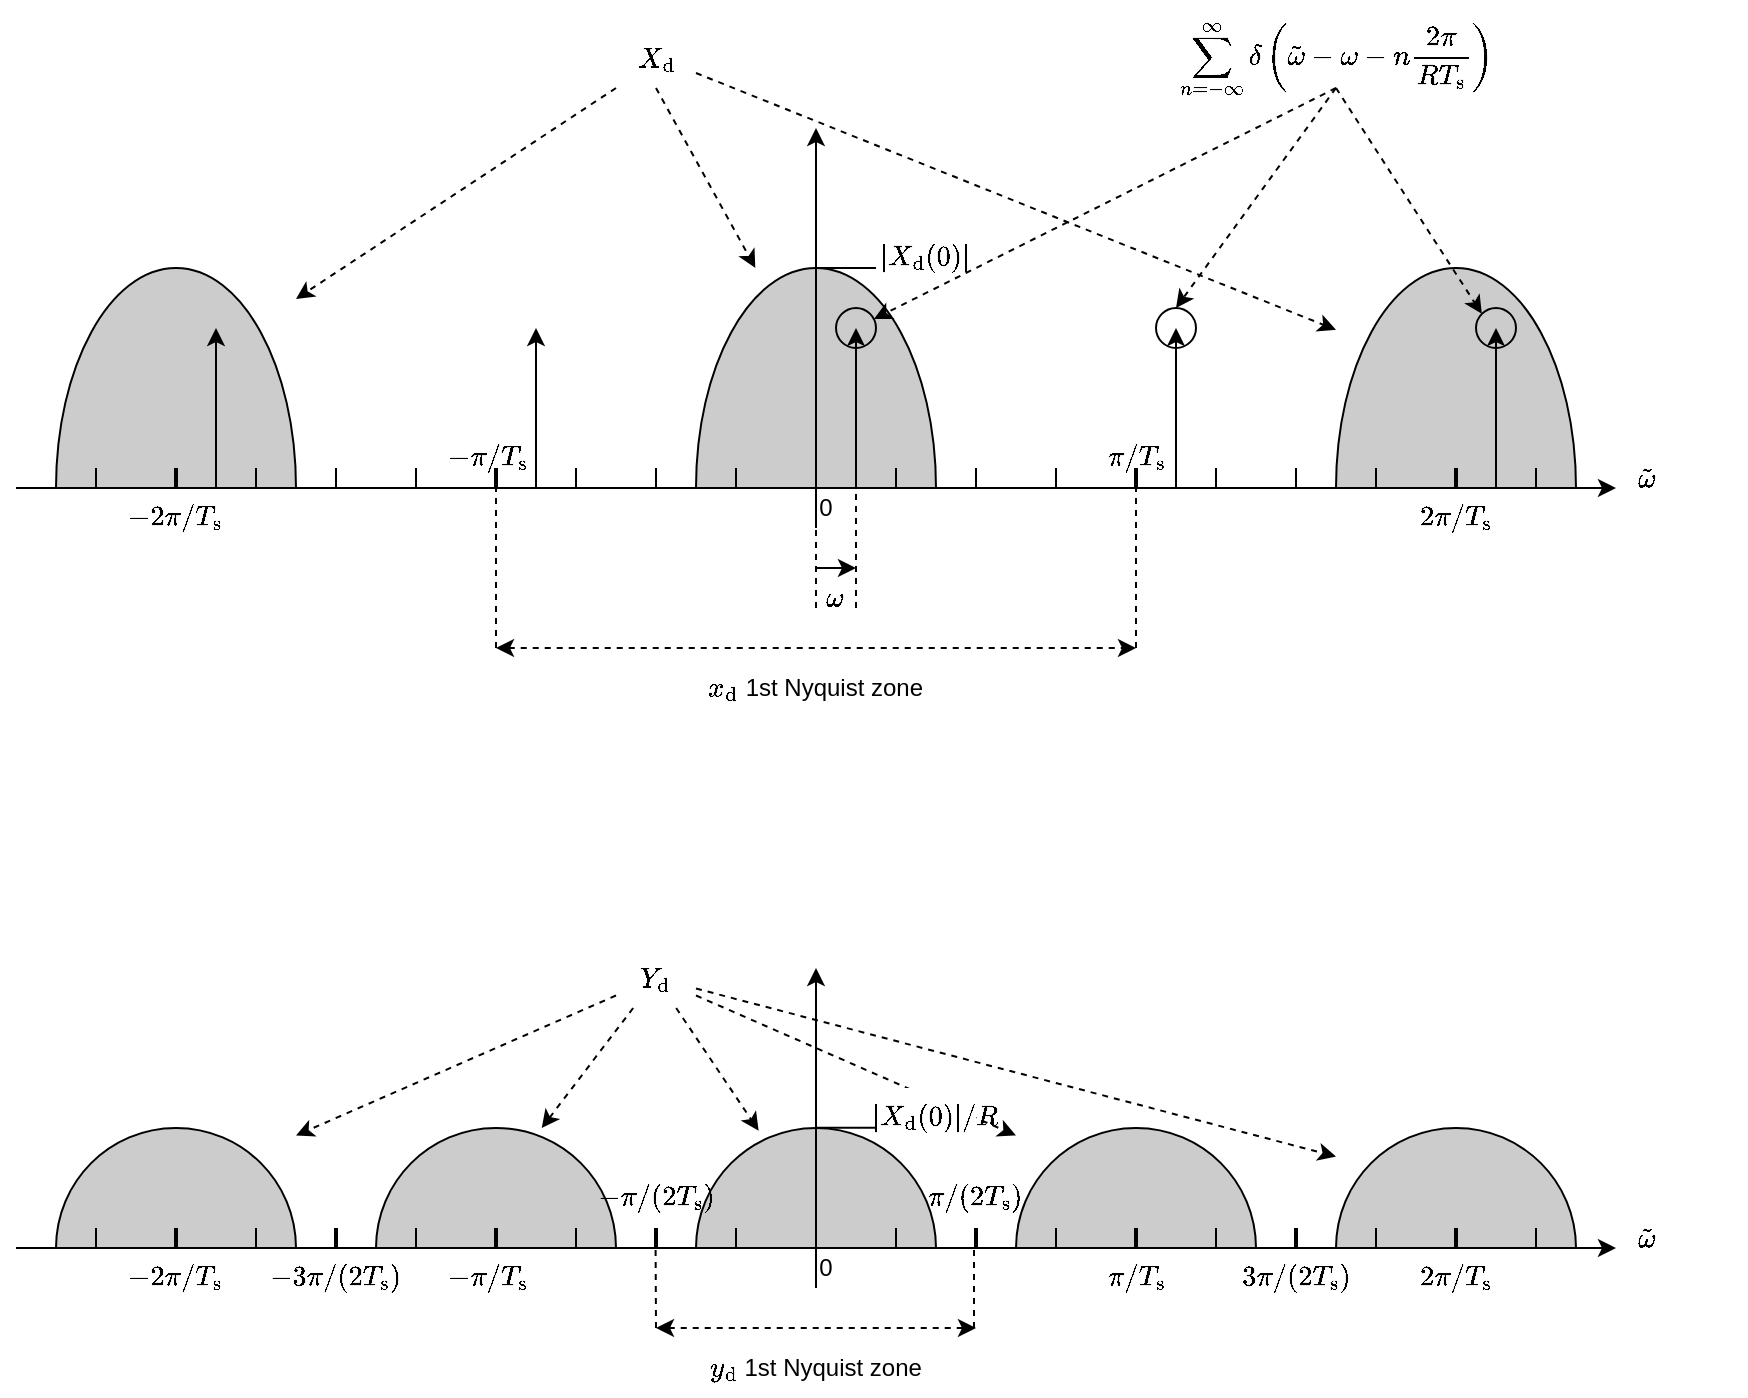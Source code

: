 <mxfile version="21.1.2" type="device">
  <diagram name="ページ1" id="tOJDjhoilTn83TgK_lsh">
    <mxGraphModel dx="837" dy="621" grid="1" gridSize="10" guides="1" tooltips="1" connect="1" arrows="1" fold="1" page="1" pageScale="1" pageWidth="1169" pageHeight="827" math="1" shadow="0">
      <root>
        <mxCell id="0" />
        <mxCell id="1" parent="0" />
        <mxCell id="6Ajl2OQ8VZDq9jOoMLi9-55" value="" style="verticalLabelPosition=bottom;verticalAlign=top;html=1;shape=mxgraph.basic.half_circle;rotation=-180;fillColor=#CCCCCC;fillStyle=auto;gradientColor=none;" vertex="1" parent="1">
          <mxGeometry x="220" y="620" width="120" height="60" as="geometry" />
        </mxCell>
        <mxCell id="6Ajl2OQ8VZDq9jOoMLi9-54" value="" style="verticalLabelPosition=bottom;verticalAlign=top;html=1;shape=mxgraph.basic.half_circle;rotation=-180;fillColor=#CCCCCC;fillStyle=auto;gradientColor=none;" vertex="1" parent="1">
          <mxGeometry x="860" y="620" width="120" height="60" as="geometry" />
        </mxCell>
        <mxCell id="n-7C0_cSte5bx0V1YNL7-46" value="" style="verticalLabelPosition=bottom;verticalAlign=top;html=1;shape=mxgraph.basic.half_circle;rotation=-180;fillColor=#CCCCCC;fillStyle=auto;gradientColor=none;" parent="1" vertex="1">
          <mxGeometry x="540" y="190" width="120" height="110" as="geometry" />
        </mxCell>
        <mxCell id="n-7C0_cSte5bx0V1YNL7-47" value="" style="verticalLabelPosition=bottom;verticalAlign=top;html=1;shape=mxgraph.basic.half_circle;rotation=-180;fillColor=#CCCCCC;fillStyle=auto;gradientColor=none;" parent="1" vertex="1">
          <mxGeometry x="860" y="190" width="120" height="110" as="geometry" />
        </mxCell>
        <mxCell id="n-7C0_cSte5bx0V1YNL7-48" value="" style="verticalLabelPosition=bottom;verticalAlign=top;html=1;shape=mxgraph.basic.half_circle;rotation=-180;fillColor=#CCCCCC;fillStyle=auto;gradientColor=none;" parent="1" vertex="1">
          <mxGeometry x="220" y="190" width="120" height="110" as="geometry" />
        </mxCell>
        <mxCell id="n-7C0_cSte5bx0V1YNL7-1" value="" style="endArrow=classic;html=1;rounded=0;" parent="1" edge="1">
          <mxGeometry width="50" height="50" relative="1" as="geometry">
            <mxPoint x="200" y="300" as="sourcePoint" />
            <mxPoint x="1000" y="300" as="targetPoint" />
          </mxGeometry>
        </mxCell>
        <mxCell id="n-7C0_cSte5bx0V1YNL7-2" value="" style="endArrow=classic;html=1;rounded=0;exitX=0;exitY=1;exitDx=0;exitDy=0;" parent="1" source="n-7C0_cSte5bx0V1YNL7-24" edge="1">
          <mxGeometry width="50" height="50" relative="1" as="geometry">
            <mxPoint x="600" y="327" as="sourcePoint" />
            <mxPoint x="600" y="120" as="targetPoint" />
          </mxGeometry>
        </mxCell>
        <mxCell id="n-7C0_cSte5bx0V1YNL7-4" value="" style="endArrow=none;html=1;rounded=0;strokeWidth=2;" parent="1" edge="1">
          <mxGeometry width="50" height="50" relative="1" as="geometry">
            <mxPoint x="760" y="300" as="sourcePoint" />
            <mxPoint x="760" y="290" as="targetPoint" />
          </mxGeometry>
        </mxCell>
        <mxCell id="n-7C0_cSte5bx0V1YNL7-6" value="" style="endArrow=none;html=1;rounded=0;strokeWidth=2;" parent="1" edge="1">
          <mxGeometry width="50" height="50" relative="1" as="geometry">
            <mxPoint x="920" y="300" as="sourcePoint" />
            <mxPoint x="920" y="290" as="targetPoint" />
          </mxGeometry>
        </mxCell>
        <mxCell id="n-7C0_cSte5bx0V1YNL7-7" value="" style="endArrow=none;html=1;rounded=0;strokeWidth=2;" parent="1" edge="1">
          <mxGeometry width="50" height="50" relative="1" as="geometry">
            <mxPoint x="280" y="300" as="sourcePoint" />
            <mxPoint x="280" y="290" as="targetPoint" />
          </mxGeometry>
        </mxCell>
        <mxCell id="n-7C0_cSte5bx0V1YNL7-8" value="" style="endArrow=none;html=1;rounded=0;strokeWidth=2;" parent="1" edge="1">
          <mxGeometry width="50" height="50" relative="1" as="geometry">
            <mxPoint x="440" y="300" as="sourcePoint" />
            <mxPoint x="440" y="290" as="targetPoint" />
          </mxGeometry>
        </mxCell>
        <mxCell id="n-7C0_cSte5bx0V1YNL7-10" value="" style="endArrow=none;html=1;rounded=0;" parent="1" edge="1">
          <mxGeometry width="50" height="50" relative="1" as="geometry">
            <mxPoint x="840" y="300" as="sourcePoint" />
            <mxPoint x="840" y="290" as="targetPoint" />
          </mxGeometry>
        </mxCell>
        <mxCell id="n-7C0_cSte5bx0V1YNL7-11" value="" style="endArrow=none;html=1;rounded=0;" parent="1" edge="1">
          <mxGeometry width="50" height="50" relative="1" as="geometry">
            <mxPoint x="680" y="300" as="sourcePoint" />
            <mxPoint x="680" y="290" as="targetPoint" />
          </mxGeometry>
        </mxCell>
        <mxCell id="n-7C0_cSte5bx0V1YNL7-12" value="" style="endArrow=none;html=1;rounded=0;" parent="1" edge="1">
          <mxGeometry width="50" height="50" relative="1" as="geometry">
            <mxPoint x="360" y="300" as="sourcePoint" />
            <mxPoint x="360" y="290" as="targetPoint" />
          </mxGeometry>
        </mxCell>
        <mxCell id="n-7C0_cSte5bx0V1YNL7-13" value="" style="endArrow=none;html=1;rounded=0;" parent="1" edge="1">
          <mxGeometry width="50" height="50" relative="1" as="geometry">
            <mxPoint x="520" y="300" as="sourcePoint" />
            <mxPoint x="520" y="290" as="targetPoint" />
          </mxGeometry>
        </mxCell>
        <mxCell id="n-7C0_cSte5bx0V1YNL7-14" value="" style="endArrow=none;html=1;rounded=0;" parent="1" edge="1">
          <mxGeometry width="50" height="50" relative="1" as="geometry">
            <mxPoint x="800" y="300" as="sourcePoint" />
            <mxPoint x="800" y="290" as="targetPoint" />
          </mxGeometry>
        </mxCell>
        <mxCell id="n-7C0_cSte5bx0V1YNL7-15" value="" style="endArrow=none;html=1;rounded=0;" parent="1" edge="1">
          <mxGeometry width="50" height="50" relative="1" as="geometry">
            <mxPoint x="960" y="300" as="sourcePoint" />
            <mxPoint x="960" y="290" as="targetPoint" />
          </mxGeometry>
        </mxCell>
        <mxCell id="n-7C0_cSte5bx0V1YNL7-16" value="" style="endArrow=none;html=1;rounded=0;" parent="1" edge="1">
          <mxGeometry width="50" height="50" relative="1" as="geometry">
            <mxPoint x="320" y="300" as="sourcePoint" />
            <mxPoint x="320" y="290" as="targetPoint" />
          </mxGeometry>
        </mxCell>
        <mxCell id="n-7C0_cSte5bx0V1YNL7-17" value="" style="endArrow=none;html=1;rounded=0;" parent="1" edge="1">
          <mxGeometry width="50" height="50" relative="1" as="geometry">
            <mxPoint x="480" y="300" as="sourcePoint" />
            <mxPoint x="480" y="290" as="targetPoint" />
          </mxGeometry>
        </mxCell>
        <mxCell id="n-7C0_cSte5bx0V1YNL7-18" value="" style="endArrow=none;html=1;rounded=0;" parent="1" edge="1">
          <mxGeometry width="50" height="50" relative="1" as="geometry">
            <mxPoint x="880" y="300" as="sourcePoint" />
            <mxPoint x="880" y="290" as="targetPoint" />
          </mxGeometry>
        </mxCell>
        <mxCell id="n-7C0_cSte5bx0V1YNL7-19" value="" style="endArrow=none;html=1;rounded=0;" parent="1" edge="1">
          <mxGeometry width="50" height="50" relative="1" as="geometry">
            <mxPoint x="720" y="300" as="sourcePoint" />
            <mxPoint x="720" y="290" as="targetPoint" />
          </mxGeometry>
        </mxCell>
        <mxCell id="n-7C0_cSte5bx0V1YNL7-20" value="" style="endArrow=none;html=1;rounded=0;" parent="1" edge="1">
          <mxGeometry width="50" height="50" relative="1" as="geometry">
            <mxPoint x="400" y="300" as="sourcePoint" />
            <mxPoint x="400" y="290" as="targetPoint" />
          </mxGeometry>
        </mxCell>
        <mxCell id="n-7C0_cSte5bx0V1YNL7-21" value="" style="endArrow=none;html=1;rounded=0;" parent="1" edge="1">
          <mxGeometry width="50" height="50" relative="1" as="geometry">
            <mxPoint x="560" y="300" as="sourcePoint" />
            <mxPoint x="560" y="290" as="targetPoint" />
          </mxGeometry>
        </mxCell>
        <mxCell id="n-7C0_cSte5bx0V1YNL7-22" value="" style="endArrow=none;html=1;rounded=0;" parent="1" edge="1">
          <mxGeometry width="50" height="50" relative="1" as="geometry">
            <mxPoint x="640" y="300" as="sourcePoint" />
            <mxPoint x="640" y="290" as="targetPoint" />
          </mxGeometry>
        </mxCell>
        <mxCell id="n-7C0_cSte5bx0V1YNL7-23" value="" style="endArrow=none;html=1;rounded=0;" parent="1" edge="1">
          <mxGeometry width="50" height="50" relative="1" as="geometry">
            <mxPoint x="240" y="300" as="sourcePoint" />
            <mxPoint x="240" y="290" as="targetPoint" />
          </mxGeometry>
        </mxCell>
        <mxCell id="n-7C0_cSte5bx0V1YNL7-24" value="0" style="text;html=1;strokeColor=none;fillColor=none;align=center;verticalAlign=middle;whiteSpace=wrap;rounded=0;" parent="1" vertex="1">
          <mxGeometry x="600" y="300" width="10" height="20" as="geometry" />
        </mxCell>
        <mxCell id="n-7C0_cSte5bx0V1YNL7-26" value="$$\tilde{\omega}$$" style="text;html=1;strokeColor=none;fillColor=none;align=center;verticalAlign=middle;whiteSpace=wrap;rounded=0;" parent="1" vertex="1">
          <mxGeometry x="1000" y="280" width="30" height="30" as="geometry" />
        </mxCell>
        <mxCell id="n-7C0_cSte5bx0V1YNL7-27" value="$$\pi/T_\text{s}$$" style="text;html=1;strokeColor=none;fillColor=none;align=center;verticalAlign=middle;whiteSpace=wrap;rounded=0;" parent="1" vertex="1">
          <mxGeometry x="730" y="270" width="60" height="30" as="geometry" />
        </mxCell>
        <mxCell id="n-7C0_cSte5bx0V1YNL7-28" value="$$-\pi/T_\text{s}$$" style="text;html=1;strokeColor=none;fillColor=none;align=center;verticalAlign=middle;whiteSpace=wrap;rounded=0;" parent="1" vertex="1">
          <mxGeometry x="406" y="270" width="60" height="30" as="geometry" />
        </mxCell>
        <mxCell id="n-7C0_cSte5bx0V1YNL7-29" value="$$-2\pi/T_\text{s}$$" style="text;html=1;strokeColor=none;fillColor=none;align=center;verticalAlign=middle;whiteSpace=wrap;rounded=0;" parent="1" vertex="1">
          <mxGeometry x="250" y="300" width="60" height="30" as="geometry" />
        </mxCell>
        <mxCell id="n-7C0_cSte5bx0V1YNL7-31" value="$$2\pi/T_\text{s}$$" style="text;html=1;strokeColor=none;fillColor=none;align=center;verticalAlign=middle;whiteSpace=wrap;rounded=0;" parent="1" vertex="1">
          <mxGeometry x="890" y="300" width="60" height="30" as="geometry" />
        </mxCell>
        <mxCell id="n-7C0_cSte5bx0V1YNL7-32" value="" style="endArrow=classic;html=1;rounded=0;" parent="1" edge="1">
          <mxGeometry width="50" height="50" relative="1" as="geometry">
            <mxPoint x="620" y="300" as="sourcePoint" />
            <mxPoint x="620" y="220" as="targetPoint" />
          </mxGeometry>
        </mxCell>
        <mxCell id="n-7C0_cSte5bx0V1YNL7-34" value="" style="endArrow=classic;html=1;rounded=0;" parent="1" edge="1">
          <mxGeometry width="50" height="50" relative="1" as="geometry">
            <mxPoint x="780" y="300" as="sourcePoint" />
            <mxPoint x="780" y="220" as="targetPoint" />
          </mxGeometry>
        </mxCell>
        <mxCell id="n-7C0_cSte5bx0V1YNL7-35" value="" style="endArrow=classic;html=1;rounded=0;" parent="1" edge="1">
          <mxGeometry width="50" height="50" relative="1" as="geometry">
            <mxPoint x="940" y="300" as="sourcePoint" />
            <mxPoint x="940" y="220" as="targetPoint" />
          </mxGeometry>
        </mxCell>
        <mxCell id="n-7C0_cSte5bx0V1YNL7-37" value="" style="endArrow=classic;html=1;rounded=0;" parent="1" edge="1">
          <mxGeometry width="50" height="50" relative="1" as="geometry">
            <mxPoint x="300" y="300" as="sourcePoint" />
            <mxPoint x="300" y="220" as="targetPoint" />
          </mxGeometry>
        </mxCell>
        <mxCell id="n-7C0_cSte5bx0V1YNL7-38" value="" style="endArrow=classic;html=1;rounded=0;" parent="1" edge="1">
          <mxGeometry width="50" height="50" relative="1" as="geometry">
            <mxPoint x="460" y="300" as="sourcePoint" />
            <mxPoint x="460" y="220" as="targetPoint" />
          </mxGeometry>
        </mxCell>
        <mxCell id="n-7C0_cSte5bx0V1YNL7-39" value="" style="endArrow=none;html=1;rounded=0;dashed=1;" parent="1" edge="1">
          <mxGeometry width="50" height="50" relative="1" as="geometry">
            <mxPoint x="620" y="360" as="sourcePoint" />
            <mxPoint x="620" y="300" as="targetPoint" />
          </mxGeometry>
        </mxCell>
        <mxCell id="n-7C0_cSte5bx0V1YNL7-40" value="" style="endArrow=none;html=1;rounded=0;dashed=1;entryX=0;entryY=1;entryDx=0;entryDy=0;" parent="1" target="n-7C0_cSte5bx0V1YNL7-24" edge="1">
          <mxGeometry width="50" height="50" relative="1" as="geometry">
            <mxPoint x="600" y="360" as="sourcePoint" />
            <mxPoint x="600" y="330" as="targetPoint" />
          </mxGeometry>
        </mxCell>
        <mxCell id="n-7C0_cSte5bx0V1YNL7-41" value="" style="endArrow=classic;html=1;rounded=0;" parent="1" edge="1">
          <mxGeometry width="50" height="50" relative="1" as="geometry">
            <mxPoint x="600" y="340" as="sourcePoint" />
            <mxPoint x="620" y="340" as="targetPoint" />
          </mxGeometry>
        </mxCell>
        <mxCell id="n-7C0_cSte5bx0V1YNL7-42" value="$$\omega$$" style="text;html=1;strokeColor=none;fillColor=none;align=center;verticalAlign=middle;whiteSpace=wrap;rounded=0;" parent="1" vertex="1">
          <mxGeometry x="594" y="340" width="30" height="30" as="geometry" />
        </mxCell>
        <mxCell id="n-7C0_cSte5bx0V1YNL7-49" value="$$X_\text{d}$$" style="text;html=1;strokeColor=none;fillColor=none;align=center;verticalAlign=middle;whiteSpace=wrap;rounded=0;" parent="1" vertex="1">
          <mxGeometry x="500" y="70" width="40" height="30" as="geometry" />
        </mxCell>
        <mxCell id="n-7C0_cSte5bx0V1YNL7-50" value="" style="endArrow=classic;html=1;rounded=0;exitX=0.5;exitY=1;exitDx=0;exitDy=0;dashed=1;" parent="1" source="n-7C0_cSte5bx0V1YNL7-49" target="n-7C0_cSte5bx0V1YNL7-46" edge="1">
          <mxGeometry width="50" height="50" relative="1" as="geometry">
            <mxPoint x="610" y="330" as="sourcePoint" />
            <mxPoint x="610" y="130" as="targetPoint" />
          </mxGeometry>
        </mxCell>
        <mxCell id="n-7C0_cSte5bx0V1YNL7-52" value="" style="endArrow=classic;html=1;rounded=0;exitX=0;exitY=1;exitDx=0;exitDy=0;dashed=1;" parent="1" source="n-7C0_cSte5bx0V1YNL7-49" target="n-7C0_cSte5bx0V1YNL7-48" edge="1">
          <mxGeometry width="50" height="50" relative="1" as="geometry">
            <mxPoint x="530" y="110" as="sourcePoint" />
            <mxPoint x="330" y="160" as="targetPoint" />
          </mxGeometry>
        </mxCell>
        <mxCell id="n-7C0_cSte5bx0V1YNL7-53" value="" style="endArrow=classic;html=1;rounded=0;exitX=1;exitY=0.75;exitDx=0;exitDy=0;dashed=1;" parent="1" source="n-7C0_cSte5bx0V1YNL7-49" target="n-7C0_cSte5bx0V1YNL7-47" edge="1">
          <mxGeometry width="50" height="50" relative="1" as="geometry">
            <mxPoint x="530" y="110" as="sourcePoint" />
            <mxPoint x="860" y="170" as="targetPoint" />
          </mxGeometry>
        </mxCell>
        <mxCell id="n-7C0_cSte5bx0V1YNL7-58" value="$$\sum_{n=-\infty}^\infty\delta\left(\tilde{\omega}-\omega-n\frac{2\pi}{RT_\text{s}}\right)$$" style="text;html=1;strokeColor=none;fillColor=none;align=center;verticalAlign=middle;whiteSpace=wrap;rounded=0;" parent="1" vertex="1">
          <mxGeometry x="760" y="70" width="200" height="30" as="geometry" />
        </mxCell>
        <mxCell id="n-7C0_cSte5bx0V1YNL7-59" value="" style="endArrow=classic;html=1;rounded=0;dashed=1;entryX=0.5;entryY=0;entryDx=0;entryDy=0;exitX=0.5;exitY=1;exitDx=0;exitDy=0;" parent="1" source="n-7C0_cSte5bx0V1YNL7-58" target="n-7C0_cSte5bx0V1YNL7-60" edge="1">
          <mxGeometry width="50" height="50" relative="1" as="geometry">
            <mxPoint x="550" y="102" as="sourcePoint" />
            <mxPoint x="780" y="210" as="targetPoint" />
          </mxGeometry>
        </mxCell>
        <mxCell id="n-7C0_cSte5bx0V1YNL7-60" value="" style="ellipse;whiteSpace=wrap;html=1;aspect=fixed;fillColor=none;" parent="1" vertex="1">
          <mxGeometry x="770" y="210" width="20" height="20" as="geometry" />
        </mxCell>
        <mxCell id="n-7C0_cSte5bx0V1YNL7-61" value="" style="ellipse;whiteSpace=wrap;html=1;aspect=fixed;fillColor=none;" parent="1" vertex="1">
          <mxGeometry x="610" y="210" width="20" height="20" as="geometry" />
        </mxCell>
        <mxCell id="n-7C0_cSte5bx0V1YNL7-62" value="" style="endArrow=classic;html=1;rounded=0;dashed=1;exitX=0.5;exitY=1;exitDx=0;exitDy=0;" parent="1" source="n-7C0_cSte5bx0V1YNL7-58" target="n-7C0_cSte5bx0V1YNL7-61" edge="1">
          <mxGeometry width="50" height="50" relative="1" as="geometry">
            <mxPoint x="860" y="110" as="sourcePoint" />
            <mxPoint x="790" y="220" as="targetPoint" />
          </mxGeometry>
        </mxCell>
        <mxCell id="3rELTAIFzH0GlmF9YsQt-1" value="" style="endArrow=none;html=1;rounded=0;dashed=1;" parent="1" edge="1">
          <mxGeometry width="50" height="50" relative="1" as="geometry">
            <mxPoint x="760" y="380" as="sourcePoint" />
            <mxPoint x="760" y="300" as="targetPoint" />
          </mxGeometry>
        </mxCell>
        <mxCell id="3rELTAIFzH0GlmF9YsQt-2" value="" style="endArrow=none;html=1;rounded=0;dashed=1;" parent="1" edge="1">
          <mxGeometry width="50" height="50" relative="1" as="geometry">
            <mxPoint x="440" y="380" as="sourcePoint" />
            <mxPoint x="440" y="300" as="targetPoint" />
          </mxGeometry>
        </mxCell>
        <mxCell id="3rELTAIFzH0GlmF9YsQt-3" value="" style="endArrow=classic;html=1;rounded=0;startArrow=classic;startFill=1;dashed=1;" parent="1" edge="1">
          <mxGeometry width="50" height="50" relative="1" as="geometry">
            <mxPoint x="440" y="380" as="sourcePoint" />
            <mxPoint x="760" y="380" as="targetPoint" />
          </mxGeometry>
        </mxCell>
        <mxCell id="3rELTAIFzH0GlmF9YsQt-4" value="\(x_\text{d}\) 1st Nyquist zone" style="text;html=1;strokeColor=none;fillColor=none;align=center;verticalAlign=middle;whiteSpace=wrap;rounded=0;" parent="1" vertex="1">
          <mxGeometry x="530" y="390" width="140" height="19" as="geometry" />
        </mxCell>
        <mxCell id="ySz8lDOb1MTqAK4fywU5-1" value="" style="ellipse;whiteSpace=wrap;html=1;aspect=fixed;fillColor=none;" parent="1" vertex="1">
          <mxGeometry x="930" y="210" width="20" height="20" as="geometry" />
        </mxCell>
        <mxCell id="ySz8lDOb1MTqAK4fywU5-2" value="" style="endArrow=classic;html=1;rounded=0;dashed=1;entryX=0;entryY=0;entryDx=0;entryDy=0;exitX=0.5;exitY=1;exitDx=0;exitDy=0;" parent="1" source="n-7C0_cSte5bx0V1YNL7-58" target="ySz8lDOb1MTqAK4fywU5-1" edge="1">
          <mxGeometry width="50" height="50" relative="1" as="geometry">
            <mxPoint x="870" y="110" as="sourcePoint" />
            <mxPoint x="790" y="220" as="targetPoint" />
          </mxGeometry>
        </mxCell>
        <mxCell id="6Ajl2OQ8VZDq9jOoMLi9-1" value="" style="verticalLabelPosition=bottom;verticalAlign=top;html=1;shape=mxgraph.basic.half_circle;rotation=-180;fillColor=#CCCCCC;fillStyle=auto;gradientColor=none;" vertex="1" parent="1">
          <mxGeometry x="540" y="620" width="120" height="60" as="geometry" />
        </mxCell>
        <mxCell id="6Ajl2OQ8VZDq9jOoMLi9-2" value="" style="verticalLabelPosition=bottom;verticalAlign=top;html=1;shape=mxgraph.basic.half_circle;rotation=-180;fillColor=#CCCCCC;fillStyle=auto;gradientColor=none;" vertex="1" parent="1">
          <mxGeometry x="700" y="620" width="120" height="60" as="geometry" />
        </mxCell>
        <mxCell id="6Ajl2OQ8VZDq9jOoMLi9-3" value="" style="verticalLabelPosition=bottom;verticalAlign=top;html=1;shape=mxgraph.basic.half_circle;rotation=-180;fillColor=#CCCCCC;fillStyle=auto;gradientColor=none;" vertex="1" parent="1">
          <mxGeometry x="380" y="620" width="120" height="60" as="geometry" />
        </mxCell>
        <mxCell id="6Ajl2OQ8VZDq9jOoMLi9-4" value="" style="endArrow=classic;html=1;rounded=0;" edge="1" parent="1">
          <mxGeometry width="50" height="50" relative="1" as="geometry">
            <mxPoint x="200" y="680" as="sourcePoint" />
            <mxPoint x="1000" y="680" as="targetPoint" />
          </mxGeometry>
        </mxCell>
        <mxCell id="6Ajl2OQ8VZDq9jOoMLi9-5" value="" style="endArrow=classic;html=1;rounded=0;exitX=0;exitY=1;exitDx=0;exitDy=0;" edge="1" parent="1" source="6Ajl2OQ8VZDq9jOoMLi9-24">
          <mxGeometry width="50" height="50" relative="1" as="geometry">
            <mxPoint x="600" y="707" as="sourcePoint" />
            <mxPoint x="600" y="540" as="targetPoint" />
          </mxGeometry>
        </mxCell>
        <mxCell id="6Ajl2OQ8VZDq9jOoMLi9-6" value="" style="endArrow=none;html=1;rounded=0;strokeWidth=2;" edge="1" parent="1">
          <mxGeometry width="50" height="50" relative="1" as="geometry">
            <mxPoint x="760" y="680" as="sourcePoint" />
            <mxPoint x="760" y="670" as="targetPoint" />
          </mxGeometry>
        </mxCell>
        <mxCell id="6Ajl2OQ8VZDq9jOoMLi9-7" value="" style="endArrow=none;html=1;rounded=0;strokeWidth=2;" edge="1" parent="1">
          <mxGeometry width="50" height="50" relative="1" as="geometry">
            <mxPoint x="920" y="680" as="sourcePoint" />
            <mxPoint x="920" y="670" as="targetPoint" />
          </mxGeometry>
        </mxCell>
        <mxCell id="6Ajl2OQ8VZDq9jOoMLi9-8" value="" style="endArrow=none;html=1;rounded=0;strokeWidth=2;" edge="1" parent="1">
          <mxGeometry width="50" height="50" relative="1" as="geometry">
            <mxPoint x="280" y="680" as="sourcePoint" />
            <mxPoint x="280" y="670" as="targetPoint" />
          </mxGeometry>
        </mxCell>
        <mxCell id="6Ajl2OQ8VZDq9jOoMLi9-9" value="" style="endArrow=none;html=1;rounded=0;strokeWidth=2;" edge="1" parent="1">
          <mxGeometry width="50" height="50" relative="1" as="geometry">
            <mxPoint x="440" y="680" as="sourcePoint" />
            <mxPoint x="440" y="670" as="targetPoint" />
          </mxGeometry>
        </mxCell>
        <mxCell id="6Ajl2OQ8VZDq9jOoMLi9-10" value="" style="endArrow=none;html=1;rounded=0;strokeWidth=2;" edge="1" parent="1">
          <mxGeometry width="50" height="50" relative="1" as="geometry">
            <mxPoint x="840" y="680" as="sourcePoint" />
            <mxPoint x="840" y="670" as="targetPoint" />
          </mxGeometry>
        </mxCell>
        <mxCell id="6Ajl2OQ8VZDq9jOoMLi9-11" value="" style="endArrow=none;html=1;rounded=0;strokeWidth=2;" edge="1" parent="1">
          <mxGeometry width="50" height="50" relative="1" as="geometry">
            <mxPoint x="680" y="680" as="sourcePoint" />
            <mxPoint x="680" y="670" as="targetPoint" />
          </mxGeometry>
        </mxCell>
        <mxCell id="6Ajl2OQ8VZDq9jOoMLi9-12" value="" style="endArrow=none;html=1;rounded=0;strokeWidth=2;" edge="1" parent="1">
          <mxGeometry width="50" height="50" relative="1" as="geometry">
            <mxPoint x="360" y="680" as="sourcePoint" />
            <mxPoint x="360" y="670" as="targetPoint" />
          </mxGeometry>
        </mxCell>
        <mxCell id="6Ajl2OQ8VZDq9jOoMLi9-13" value="" style="endArrow=none;html=1;rounded=0;strokeWidth=2;" edge="1" parent="1">
          <mxGeometry width="50" height="50" relative="1" as="geometry">
            <mxPoint x="520" y="680" as="sourcePoint" />
            <mxPoint x="520" y="670" as="targetPoint" />
          </mxGeometry>
        </mxCell>
        <mxCell id="6Ajl2OQ8VZDq9jOoMLi9-14" value="" style="endArrow=none;html=1;rounded=0;" edge="1" parent="1">
          <mxGeometry width="50" height="50" relative="1" as="geometry">
            <mxPoint x="800" y="680" as="sourcePoint" />
            <mxPoint x="800" y="670" as="targetPoint" />
          </mxGeometry>
        </mxCell>
        <mxCell id="6Ajl2OQ8VZDq9jOoMLi9-15" value="" style="endArrow=none;html=1;rounded=0;" edge="1" parent="1">
          <mxGeometry width="50" height="50" relative="1" as="geometry">
            <mxPoint x="960" y="680" as="sourcePoint" />
            <mxPoint x="960" y="670" as="targetPoint" />
          </mxGeometry>
        </mxCell>
        <mxCell id="6Ajl2OQ8VZDq9jOoMLi9-16" value="" style="endArrow=none;html=1;rounded=0;" edge="1" parent="1">
          <mxGeometry width="50" height="50" relative="1" as="geometry">
            <mxPoint x="320" y="680" as="sourcePoint" />
            <mxPoint x="320" y="670" as="targetPoint" />
          </mxGeometry>
        </mxCell>
        <mxCell id="6Ajl2OQ8VZDq9jOoMLi9-17" value="" style="endArrow=none;html=1;rounded=0;" edge="1" parent="1">
          <mxGeometry width="50" height="50" relative="1" as="geometry">
            <mxPoint x="480" y="680" as="sourcePoint" />
            <mxPoint x="480" y="670" as="targetPoint" />
          </mxGeometry>
        </mxCell>
        <mxCell id="6Ajl2OQ8VZDq9jOoMLi9-18" value="" style="endArrow=none;html=1;rounded=0;" edge="1" parent="1">
          <mxGeometry width="50" height="50" relative="1" as="geometry">
            <mxPoint x="880" y="680" as="sourcePoint" />
            <mxPoint x="880" y="670" as="targetPoint" />
          </mxGeometry>
        </mxCell>
        <mxCell id="6Ajl2OQ8VZDq9jOoMLi9-19" value="" style="endArrow=none;html=1;rounded=0;" edge="1" parent="1">
          <mxGeometry width="50" height="50" relative="1" as="geometry">
            <mxPoint x="720" y="680" as="sourcePoint" />
            <mxPoint x="720" y="670" as="targetPoint" />
          </mxGeometry>
        </mxCell>
        <mxCell id="6Ajl2OQ8VZDq9jOoMLi9-20" value="" style="endArrow=none;html=1;rounded=0;" edge="1" parent="1">
          <mxGeometry width="50" height="50" relative="1" as="geometry">
            <mxPoint x="400" y="680" as="sourcePoint" />
            <mxPoint x="400" y="670" as="targetPoint" />
          </mxGeometry>
        </mxCell>
        <mxCell id="6Ajl2OQ8VZDq9jOoMLi9-21" value="" style="endArrow=none;html=1;rounded=0;" edge="1" parent="1">
          <mxGeometry width="50" height="50" relative="1" as="geometry">
            <mxPoint x="560" y="680" as="sourcePoint" />
            <mxPoint x="560" y="670" as="targetPoint" />
          </mxGeometry>
        </mxCell>
        <mxCell id="6Ajl2OQ8VZDq9jOoMLi9-22" value="" style="endArrow=none;html=1;rounded=0;" edge="1" parent="1">
          <mxGeometry width="50" height="50" relative="1" as="geometry">
            <mxPoint x="640" y="680" as="sourcePoint" />
            <mxPoint x="640" y="670" as="targetPoint" />
          </mxGeometry>
        </mxCell>
        <mxCell id="6Ajl2OQ8VZDq9jOoMLi9-23" value="" style="endArrow=none;html=1;rounded=0;" edge="1" parent="1">
          <mxGeometry width="50" height="50" relative="1" as="geometry">
            <mxPoint x="240" y="680" as="sourcePoint" />
            <mxPoint x="240" y="670" as="targetPoint" />
          </mxGeometry>
        </mxCell>
        <mxCell id="6Ajl2OQ8VZDq9jOoMLi9-24" value="0" style="text;html=1;strokeColor=none;fillColor=none;align=center;verticalAlign=middle;whiteSpace=wrap;rounded=0;" vertex="1" parent="1">
          <mxGeometry x="600" y="680" width="10" height="20" as="geometry" />
        </mxCell>
        <mxCell id="6Ajl2OQ8VZDq9jOoMLi9-25" value="$$\tilde{\omega}$$" style="text;html=1;strokeColor=none;fillColor=none;align=center;verticalAlign=middle;whiteSpace=wrap;rounded=0;" vertex="1" parent="1">
          <mxGeometry x="1000" y="660" width="30" height="30" as="geometry" />
        </mxCell>
        <mxCell id="6Ajl2OQ8VZDq9jOoMLi9-26" value="$$\pi/T_\text{s}$$" style="text;html=1;strokeColor=none;fillColor=none;align=center;verticalAlign=middle;whiteSpace=wrap;rounded=0;" vertex="1" parent="1">
          <mxGeometry x="730" y="680" width="60" height="30" as="geometry" />
        </mxCell>
        <mxCell id="6Ajl2OQ8VZDq9jOoMLi9-27" value="$$-\pi/T_\text{s}$$" style="text;html=1;strokeColor=none;fillColor=none;align=center;verticalAlign=middle;whiteSpace=wrap;rounded=0;" vertex="1" parent="1">
          <mxGeometry x="406" y="680" width="60" height="30" as="geometry" />
        </mxCell>
        <mxCell id="6Ajl2OQ8VZDq9jOoMLi9-28" value="$$-2\pi/T_\text{s}$$" style="text;html=1;strokeColor=none;fillColor=none;align=center;verticalAlign=middle;whiteSpace=wrap;rounded=0;" vertex="1" parent="1">
          <mxGeometry x="250" y="680" width="60" height="30" as="geometry" />
        </mxCell>
        <mxCell id="6Ajl2OQ8VZDq9jOoMLi9-29" value="$$2\pi/T_\text{s}$$" style="text;html=1;strokeColor=none;fillColor=none;align=center;verticalAlign=middle;whiteSpace=wrap;rounded=0;" vertex="1" parent="1">
          <mxGeometry x="890" y="680" width="60" height="30" as="geometry" />
        </mxCell>
        <mxCell id="6Ajl2OQ8VZDq9jOoMLi9-56" value="$$\pi/(2T_\text{s})$$" style="text;html=1;strokeColor=none;fillColor=none;align=center;verticalAlign=middle;whiteSpace=wrap;rounded=0;" vertex="1" parent="1">
          <mxGeometry x="650" y="640" width="60" height="30" as="geometry" />
        </mxCell>
        <mxCell id="6Ajl2OQ8VZDq9jOoMLi9-57" value="$$3\pi/(2T_\text{s})$$" style="text;html=1;strokeColor=none;fillColor=none;align=center;verticalAlign=middle;whiteSpace=wrap;rounded=0;" vertex="1" parent="1">
          <mxGeometry x="810" y="680" width="60" height="30" as="geometry" />
        </mxCell>
        <mxCell id="6Ajl2OQ8VZDq9jOoMLi9-58" value="$$-\pi/(2T_\text{s})$$" style="text;html=1;strokeColor=none;fillColor=none;align=center;verticalAlign=middle;whiteSpace=wrap;rounded=0;" vertex="1" parent="1">
          <mxGeometry x="490" y="640" width="60" height="30" as="geometry" />
        </mxCell>
        <mxCell id="6Ajl2OQ8VZDq9jOoMLi9-60" value="$$-3\pi/(2T_\text{s})$$" style="text;html=1;strokeColor=none;fillColor=none;align=center;verticalAlign=middle;whiteSpace=wrap;rounded=0;" vertex="1" parent="1">
          <mxGeometry x="330" y="680" width="60" height="30" as="geometry" />
        </mxCell>
        <mxCell id="6Ajl2OQ8VZDq9jOoMLi9-61" value="" style="endArrow=none;html=1;rounded=0;exitX=0.5;exitY=1;exitDx=0;exitDy=0;exitPerimeter=0;" edge="1" parent="1" source="n-7C0_cSte5bx0V1YNL7-46">
          <mxGeometry width="50" height="50" relative="1" as="geometry">
            <mxPoint x="610" y="190" as="sourcePoint" />
            <mxPoint x="630" y="190" as="targetPoint" />
          </mxGeometry>
        </mxCell>
        <mxCell id="6Ajl2OQ8VZDq9jOoMLi9-62" value="$$|X_\text{d}(0)|$$" style="text;html=1;strokeColor=none;fillColor=none;align=center;verticalAlign=middle;whiteSpace=wrap;rounded=0;" vertex="1" parent="1">
          <mxGeometry x="634" y="170" width="40" height="30" as="geometry" />
        </mxCell>
        <mxCell id="6Ajl2OQ8VZDq9jOoMLi9-65" value="" style="endArrow=none;html=1;rounded=0;exitX=0.5;exitY=1;exitDx=0;exitDy=0;exitPerimeter=0;" edge="1" parent="1">
          <mxGeometry width="50" height="50" relative="1" as="geometry">
            <mxPoint x="600" y="619.84" as="sourcePoint" />
            <mxPoint x="630" y="619.84" as="targetPoint" />
          </mxGeometry>
        </mxCell>
        <mxCell id="6Ajl2OQ8VZDq9jOoMLi9-66" value="" style="endArrow=none;html=1;rounded=0;dashed=1;" edge="1" parent="1">
          <mxGeometry width="50" height="50" relative="1" as="geometry">
            <mxPoint x="679" y="720" as="sourcePoint" />
            <mxPoint x="679" y="680" as="targetPoint" />
          </mxGeometry>
        </mxCell>
        <mxCell id="6Ajl2OQ8VZDq9jOoMLi9-67" value="" style="endArrow=none;html=1;rounded=0;dashed=1;" edge="1" parent="1">
          <mxGeometry width="50" height="50" relative="1" as="geometry">
            <mxPoint x="520" y="720" as="sourcePoint" />
            <mxPoint x="519.8" y="680" as="targetPoint" />
          </mxGeometry>
        </mxCell>
        <mxCell id="6Ajl2OQ8VZDq9jOoMLi9-68" value="" style="endArrow=classic;html=1;rounded=0;startArrow=classic;startFill=1;dashed=1;" edge="1" parent="1">
          <mxGeometry width="50" height="50" relative="1" as="geometry">
            <mxPoint x="520" y="720" as="sourcePoint" />
            <mxPoint x="680" y="720" as="targetPoint" />
          </mxGeometry>
        </mxCell>
        <mxCell id="6Ajl2OQ8VZDq9jOoMLi9-69" value="\(y_\text{d}\) 1st Nyquist zone" style="text;html=1;strokeColor=none;fillColor=none;align=center;verticalAlign=middle;whiteSpace=wrap;rounded=0;" vertex="1" parent="1">
          <mxGeometry x="530" y="730" width="140" height="19" as="geometry" />
        </mxCell>
        <mxCell id="6Ajl2OQ8VZDq9jOoMLi9-70" value="$$Y_\text{d}$$" style="text;html=1;strokeColor=none;fillColor=none;align=center;verticalAlign=middle;whiteSpace=wrap;rounded=0;" vertex="1" parent="1">
          <mxGeometry x="500" y="530" width="40" height="30" as="geometry" />
        </mxCell>
        <mxCell id="6Ajl2OQ8VZDq9jOoMLi9-71" value="" style="endArrow=classic;html=1;rounded=0;dashed=1;entryX=0.739;entryY=0.978;entryDx=0;entryDy=0;entryPerimeter=0;" edge="1" parent="1" source="6Ajl2OQ8VZDq9jOoMLi9-70" target="6Ajl2OQ8VZDq9jOoMLi9-1">
          <mxGeometry width="50" height="50" relative="1" as="geometry">
            <mxPoint x="520" y="600" as="sourcePoint" />
            <mxPoint x="580" y="570" as="targetPoint" />
          </mxGeometry>
        </mxCell>
        <mxCell id="6Ajl2OQ8VZDq9jOoMLi9-72" value="" style="endArrow=classic;html=1;rounded=0;dashed=1;" edge="1" parent="1" source="6Ajl2OQ8VZDq9jOoMLi9-70" target="6Ajl2OQ8VZDq9jOoMLi9-3">
          <mxGeometry width="50" height="50" relative="1" as="geometry">
            <mxPoint x="520" y="580" as="sourcePoint" />
            <mxPoint x="520" y="600" as="targetPoint" />
          </mxGeometry>
        </mxCell>
        <mxCell id="6Ajl2OQ8VZDq9jOoMLi9-73" value="" style="endArrow=classic;html=1;rounded=0;dashed=1;" edge="1" parent="1" source="6Ajl2OQ8VZDq9jOoMLi9-70" target="6Ajl2OQ8VZDq9jOoMLi9-55">
          <mxGeometry width="50" height="50" relative="1" as="geometry">
            <mxPoint x="510" y="570" as="sourcePoint" />
            <mxPoint x="350" y="540" as="targetPoint" />
          </mxGeometry>
        </mxCell>
        <mxCell id="6Ajl2OQ8VZDq9jOoMLi9-74" value="" style="endArrow=classic;html=1;rounded=0;dashed=1;" edge="1" parent="1" source="6Ajl2OQ8VZDq9jOoMLi9-70" target="6Ajl2OQ8VZDq9jOoMLi9-2">
          <mxGeometry width="50" height="50" relative="1" as="geometry">
            <mxPoint x="540" y="570" as="sourcePoint" />
            <mxPoint x="730" y="570" as="targetPoint" />
          </mxGeometry>
        </mxCell>
        <mxCell id="6Ajl2OQ8VZDq9jOoMLi9-64" value="$$|X_\text{d}(0)|/R$$" style="text;html=1;strokeColor=none;fillColor=#FFFFFF;align=center;verticalAlign=middle;whiteSpace=wrap;rounded=0;" vertex="1" parent="1">
          <mxGeometry x="640" y="600" width="40" height="30" as="geometry" />
        </mxCell>
        <mxCell id="6Ajl2OQ8VZDq9jOoMLi9-75" value="" style="endArrow=classic;html=1;rounded=0;dashed=1;" edge="1" parent="1" source="6Ajl2OQ8VZDq9jOoMLi9-70" target="6Ajl2OQ8VZDq9jOoMLi9-54">
          <mxGeometry width="50" height="50" relative="1" as="geometry">
            <mxPoint x="550" y="564" as="sourcePoint" />
            <mxPoint x="710" y="634" as="targetPoint" />
          </mxGeometry>
        </mxCell>
      </root>
    </mxGraphModel>
  </diagram>
</mxfile>
